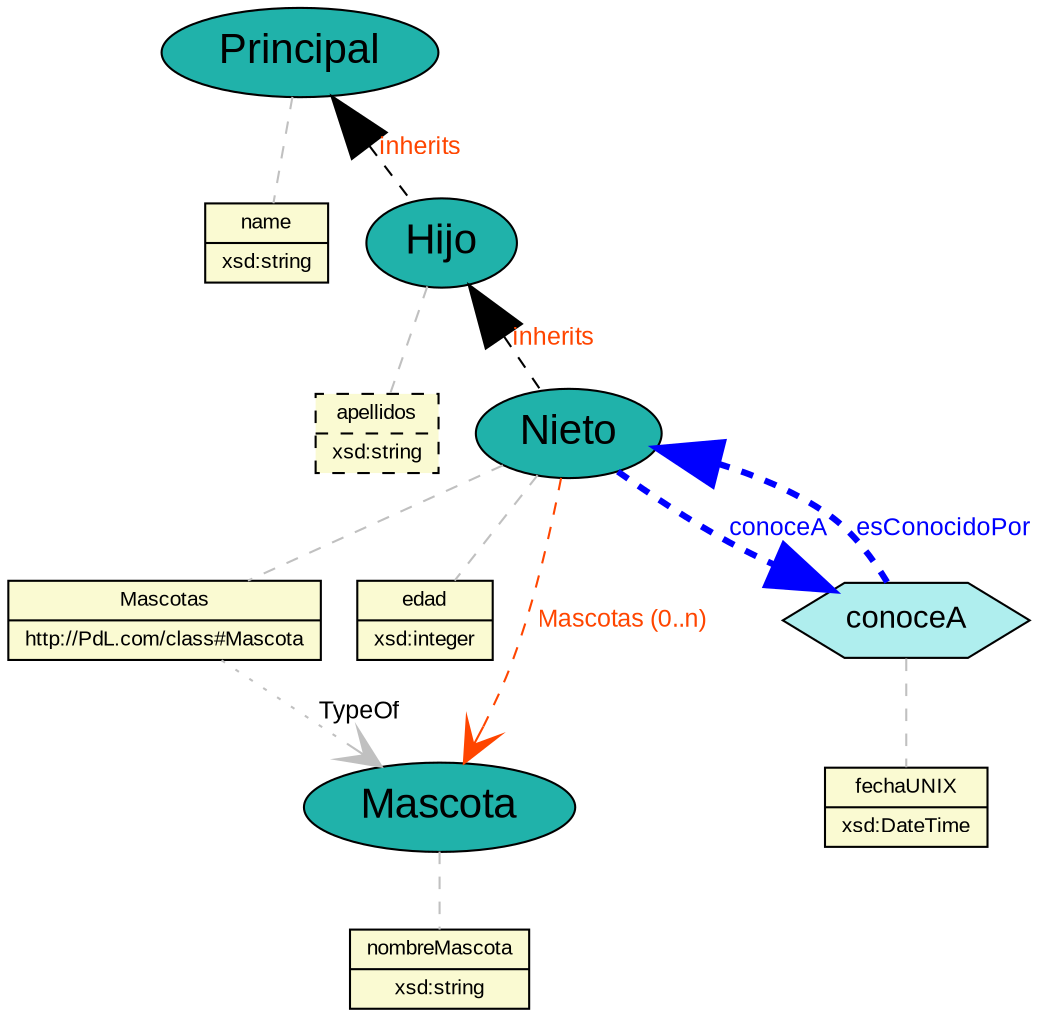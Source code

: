 graph domain{
	//Defecto
	node [fontname="Arial"];
	edge [fontname="Arial",fontsize=12];

	//PROPERTIES
	  node [shape="record",style="filled",fillcolor="lightgoldenrodyellow",fontsize="10"]
	
	property_apellidos [label="{apellidos|xsd:string}",style="filled,dashed"];
	property_nombreMascota [label="{nombreMascota|xsd:string}"];
	property_Mascotas [label="{Mascotas|http://PdL.com/class#Mascota}"];
	property_name [label="{name|xsd:string}"];
	property_edad [label="{edad|xsd:integer}"];
	property_fechaUNIX [label="{fechaUNIX|xsd:DateTime}"];

	//CLASES
	node [shape="ellipse",style="filled",fillcolor="lightseagreen",fontsize="20"]	
	
	class_Hijo [label="Hijo"];
	class_Principal [label="Principal"];
	class_Mascota [label="Mascota"];
	class_Nieto [label="Nieto"];

	//RELACIONES
	node [shape="hexagon",style="filled",fillcolor="paleturquoise",fontsize="15"]	
	
	relationship_conoceA [label=conoceA];

	//CLASE -- PROPIEDAD

edge[style="dashed",len="3",color="grey"]	
	class_Hijo -- property_apellidos;
	class_Principal -- property_name;
	class_Mascota -- property_nombreMascota;
	class_Nieto -- property_edad;
	class_Nieto -- property_Mascotas;

	//RELACION -- PROPIEDAD
	
	relationship_conoceA -- property_fechaUNIX;

	// uso indirecto de definiciÃ³n de tipos
	edge[style="dotted",arrowhead="vee",dir="forward",arrowsize="2"];
	property_Mascotas -- class_Mascota [label="TypeOf"];

	// asociaciones a travÃ©s de atributos marcadas de forma directa
	edge[fontcolor="orangered", color="orangered", style="dashed", arrowhead="vee",dir="forward",arrowsize="2"];
	class_Nieto -- class_Mascota [label="Mascotas (0..n) "];

	// herencias
	edge[len="5",color="black",arrowhead="normal",arrowsize="3",dir="back",]	class_Principal -- class_Hijo [label="inherits"];
	class_Hijo -- class_Nieto [label="inherits"];

	// enlaces de relaciones
	edge[len="2",penwidth="3",color="blue",fontcolor="blue",dir="forward",arrowhead="normal"]
	class_Nieto -- relationship_conoceA [label="conoceA"];
	relationship_conoceA -- class_Nieto [label="esConocidoPor"];

}

